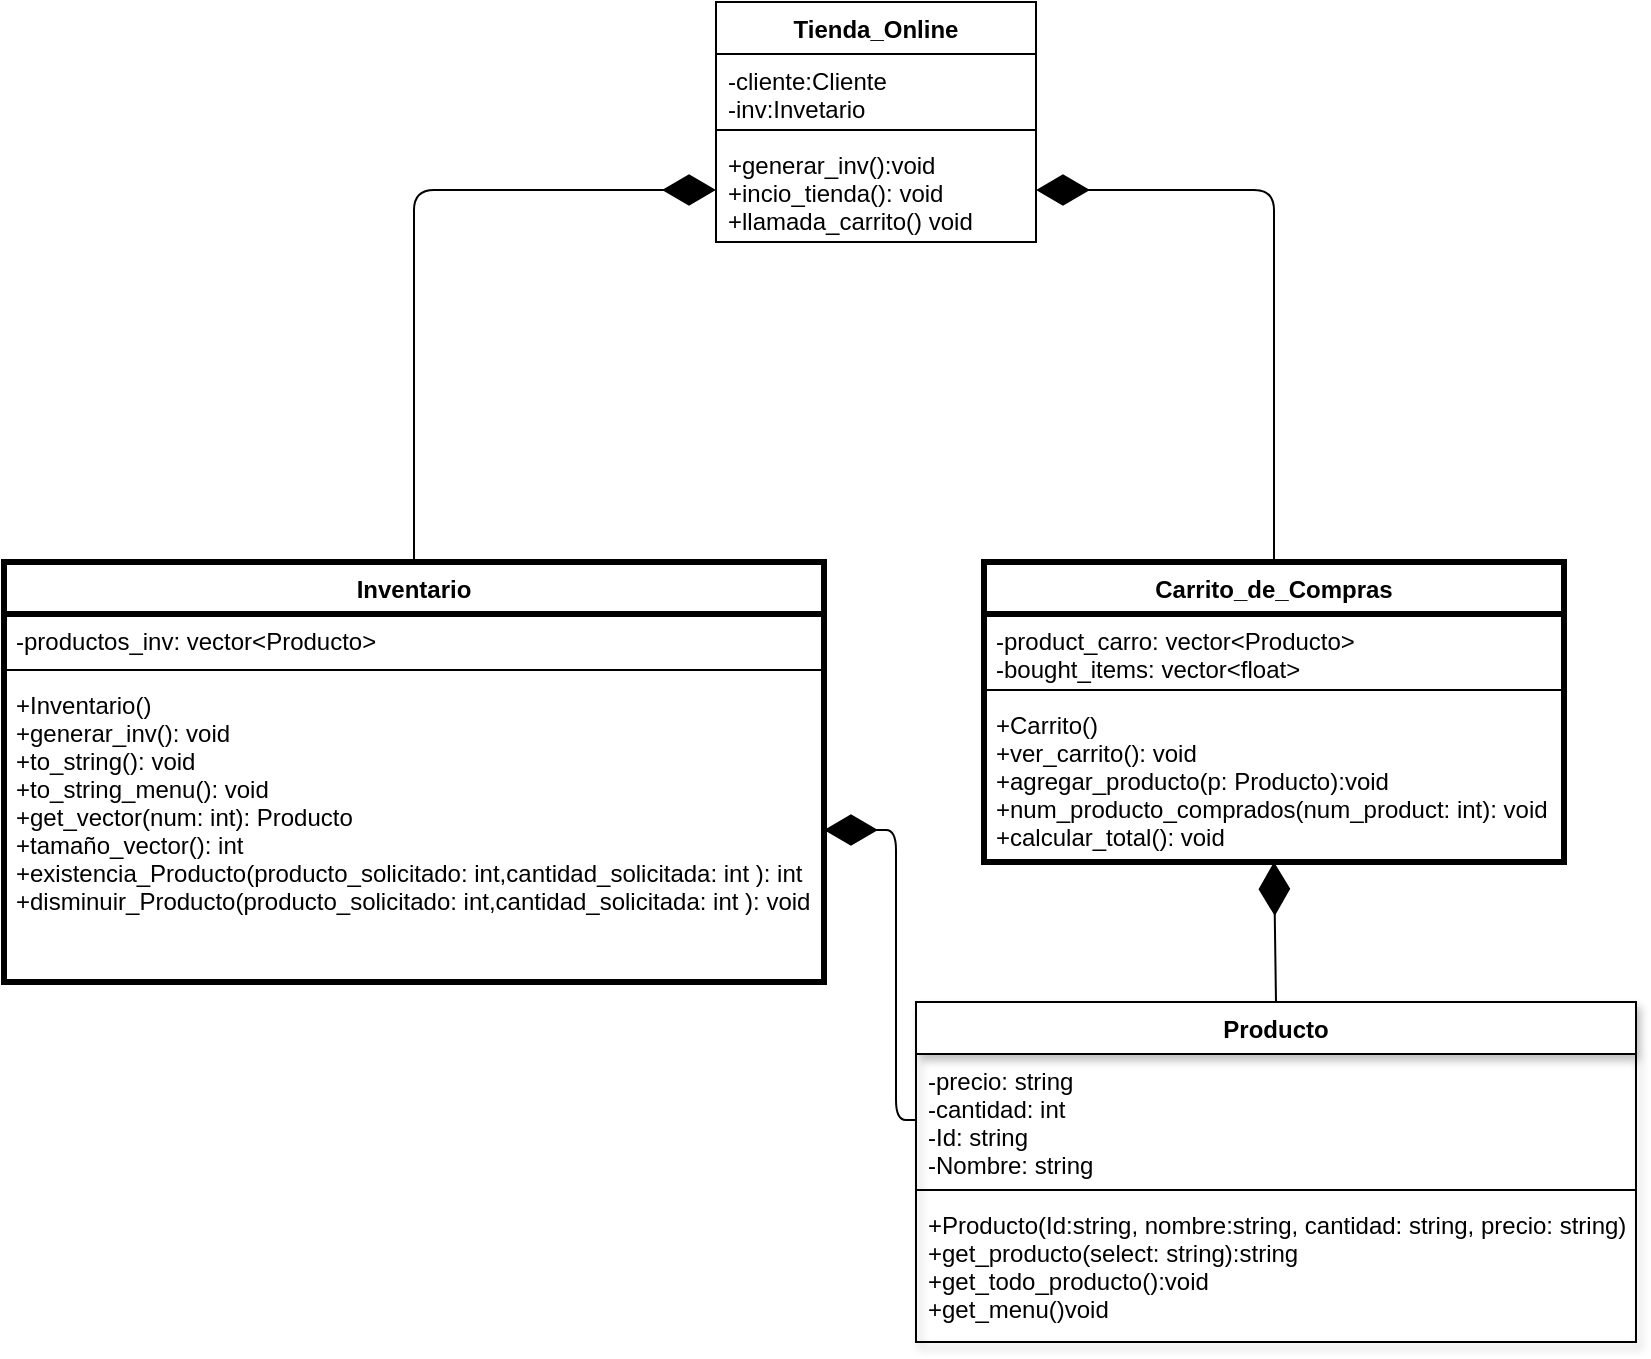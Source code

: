 <mxfile>
    <diagram id="bo0XrJl4yzLF0euh7jEk" name="Page-1">
        <mxGraphModel dx="1407" dy="1029" grid="1" gridSize="10" guides="1" tooltips="1" connect="1" arrows="1" fold="1" page="1" pageScale="1" pageWidth="827" pageHeight="1169" math="0" shadow="0">
            <root>
                <mxCell id="0"/>
                <mxCell id="1" parent="0"/>
                <mxCell id="16" value="Carrito_de_Compras" style="swimlane;fontStyle=1;align=center;verticalAlign=top;childLayout=stackLayout;horizontal=1;startSize=26;horizontalStack=0;resizeParent=1;resizeParentMax=0;resizeLast=0;collapsible=1;marginBottom=0;strokeWidth=3;" parent="1" vertex="1">
                    <mxGeometry x="496" y="310" width="290" height="150" as="geometry"/>
                </mxCell>
                <mxCell id="17" value="-product_carro: vector&lt;Producto&gt;&#10;-bought_items: vector&lt;float&gt;" style="text;strokeColor=none;fillColor=none;align=left;verticalAlign=top;spacingLeft=4;spacingRight=4;overflow=hidden;rotatable=0;points=[[0,0.5],[1,0.5]];portConstraint=eastwest;" parent="16" vertex="1">
                    <mxGeometry y="26" width="290" height="34" as="geometry"/>
                </mxCell>
                <mxCell id="18" value="" style="line;strokeWidth=1;fillColor=none;align=left;verticalAlign=middle;spacingTop=-1;spacingLeft=3;spacingRight=3;rotatable=0;labelPosition=right;points=[];portConstraint=eastwest;" parent="16" vertex="1">
                    <mxGeometry y="60" width="290" height="8" as="geometry"/>
                </mxCell>
                <mxCell id="19" value="+Carrito()&#10;+ver_carrito(): void&#10;+agregar_producto(p: Producto):void&#10;+num_producto_comprados(num_product: int): void&#10;+calcular_total(): void" style="text;strokeColor=none;fillColor=none;align=left;verticalAlign=top;spacingLeft=4;spacingRight=4;overflow=hidden;rotatable=0;points=[[0,0.5],[1,0.5]];portConstraint=eastwest;" parent="16" vertex="1">
                    <mxGeometry y="68" width="290" height="82" as="geometry"/>
                </mxCell>
                <mxCell id="24" value="Inventario" style="swimlane;fontStyle=1;align=center;verticalAlign=top;childLayout=stackLayout;horizontal=1;startSize=26;horizontalStack=0;resizeParent=1;resizeParentMax=0;resizeLast=0;collapsible=1;marginBottom=0;strokeWidth=3;" parent="1" vertex="1">
                    <mxGeometry x="6" y="310" width="410" height="210" as="geometry"/>
                </mxCell>
                <mxCell id="25" value="-productos_inv: vector&lt;Producto&gt;" style="text;strokeColor=none;fillColor=none;align=left;verticalAlign=top;spacingLeft=4;spacingRight=4;overflow=hidden;rotatable=0;points=[[0,0.5],[1,0.5]];portConstraint=eastwest;" parent="24" vertex="1">
                    <mxGeometry y="26" width="410" height="24" as="geometry"/>
                </mxCell>
                <mxCell id="26" value="" style="line;strokeWidth=1;fillColor=none;align=left;verticalAlign=middle;spacingTop=-1;spacingLeft=3;spacingRight=3;rotatable=0;labelPosition=right;points=[];portConstraint=eastwest;" parent="24" vertex="1">
                    <mxGeometry y="50" width="410" height="8" as="geometry"/>
                </mxCell>
                <mxCell id="27" value="+Inventario()&#10;+generar_inv(): void&#10;+to_string(): void&#10;+to_string_menu(): void&#10;+get_vector(num: int): Producto&#10;+tamaño_vector(): int&#10;+existencia_Producto(producto_solicitado: int,cantidad_solicitada: int ): int&#10;+disminuir_Producto(producto_solicitado: int,cantidad_solicitada: int ): void" style="text;strokeColor=none;fillColor=none;align=left;verticalAlign=top;spacingLeft=4;spacingRight=4;overflow=hidden;rotatable=0;points=[[0,0.5],[1,0.5]];portConstraint=eastwest;" parent="24" vertex="1">
                    <mxGeometry y="58" width="410" height="152" as="geometry"/>
                </mxCell>
                <mxCell id="35" value="" style="endArrow=diamondThin;endFill=1;endSize=24;html=1;entryX=1;entryY=0.5;entryDx=0;entryDy=0;exitX=0;exitY=0.515;exitDx=0;exitDy=0;exitPerimeter=0;" parent="1" source="45" target="27" edge="1">
                    <mxGeometry width="160" relative="1" as="geometry">
                        <mxPoint x="331" y="200" as="sourcePoint"/>
                        <mxPoint x="491" y="200" as="targetPoint"/>
                        <Array as="points">
                            <mxPoint x="452" y="589"/>
                            <mxPoint x="452" y="444"/>
                        </Array>
                    </mxGeometry>
                </mxCell>
                <mxCell id="36" value="" style="endArrow=diamondThin;endFill=1;endSize=24;html=1;entryX=0.5;entryY=1;entryDx=0;entryDy=0;exitX=0.5;exitY=0;exitDx=0;exitDy=0;" parent="1" source="44" target="16" edge="1">
                    <mxGeometry width="160" relative="1" as="geometry">
                        <mxPoint x="431" y="260" as="sourcePoint"/>
                        <mxPoint x="591" y="260" as="targetPoint"/>
                    </mxGeometry>
                </mxCell>
                <mxCell id="37" value="Tienda_Online" style="swimlane;fontStyle=1;align=center;verticalAlign=top;childLayout=stackLayout;horizontal=1;startSize=26;horizontalStack=0;resizeParent=1;resizeParentMax=0;resizeLast=0;collapsible=1;marginBottom=0;" parent="1" vertex="1">
                    <mxGeometry x="362" y="30" width="160" height="120" as="geometry"/>
                </mxCell>
                <mxCell id="38" value="-cliente:Cliente&#10;-inv:Invetario&#10;&#10;" style="text;strokeColor=none;fillColor=none;align=left;verticalAlign=top;spacingLeft=4;spacingRight=4;overflow=hidden;rotatable=0;points=[[0,0.5],[1,0.5]];portConstraint=eastwest;" parent="37" vertex="1">
                    <mxGeometry y="26" width="160" height="34" as="geometry"/>
                </mxCell>
                <mxCell id="39" value="" style="line;strokeWidth=1;fillColor=none;align=left;verticalAlign=middle;spacingTop=-1;spacingLeft=3;spacingRight=3;rotatable=0;labelPosition=right;points=[];portConstraint=eastwest;" parent="37" vertex="1">
                    <mxGeometry y="60" width="160" height="8" as="geometry"/>
                </mxCell>
                <mxCell id="40" value="+generar_inv():void&#10;+incio_tienda(): void&#10;+llamada_carrito() void" style="text;strokeColor=none;fillColor=none;align=left;verticalAlign=top;spacingLeft=4;spacingRight=4;overflow=hidden;rotatable=0;points=[[0,0.5],[1,0.5]];portConstraint=eastwest;" parent="37" vertex="1">
                    <mxGeometry y="68" width="160" height="52" as="geometry"/>
                </mxCell>
                <mxCell id="44" value="Producto" style="swimlane;fontStyle=1;align=center;verticalAlign=top;childLayout=stackLayout;horizontal=1;startSize=26;horizontalStack=0;resizeParent=1;resizeParentMax=0;resizeLast=0;collapsible=1;marginBottom=0;shadow=1;" parent="1" vertex="1">
                    <mxGeometry x="462" y="530" width="360" height="170" as="geometry"/>
                </mxCell>
                <mxCell id="45" value="-precio: string&#10;-cantidad: int&#10;-Id: string&#10;-Nombre: string" style="text;strokeColor=none;fillColor=none;align=left;verticalAlign=top;spacingLeft=4;spacingRight=4;overflow=hidden;rotatable=0;points=[[0,0.5],[1,0.5]];portConstraint=eastwest;" parent="44" vertex="1">
                    <mxGeometry y="26" width="360" height="64" as="geometry"/>
                </mxCell>
                <mxCell id="46" value="" style="line;strokeWidth=1;fillColor=none;align=left;verticalAlign=middle;spacingTop=-1;spacingLeft=3;spacingRight=3;rotatable=0;labelPosition=right;points=[];portConstraint=eastwest;" parent="44" vertex="1">
                    <mxGeometry y="90" width="360" height="8" as="geometry"/>
                </mxCell>
                <mxCell id="47" value="+Producto(Id:string, nombre:string, cantidad: string, precio: string)&#10;+get_producto(select: string):string&#10;+get_todo_producto():void&#10;+get_menu()void" style="text;strokeColor=none;fillColor=none;align=left;verticalAlign=top;spacingLeft=4;spacingRight=4;overflow=hidden;rotatable=0;points=[[0,0.5],[1,0.5]];portConstraint=eastwest;" parent="44" vertex="1">
                    <mxGeometry y="98" width="360" height="72" as="geometry"/>
                </mxCell>
                <mxCell id="49" value="" style="endArrow=diamondThin;endFill=1;endSize=24;html=1;entryX=1;entryY=0.5;entryDx=0;entryDy=0;exitX=0.5;exitY=0;exitDx=0;exitDy=0;" edge="1" parent="1" source="16" target="40">
                    <mxGeometry width="160" relative="1" as="geometry">
                        <mxPoint x="641.38" y="270" as="sourcePoint"/>
                        <mxPoint x="640.38" y="200" as="targetPoint"/>
                        <Array as="points">
                            <mxPoint x="641" y="124"/>
                        </Array>
                    </mxGeometry>
                </mxCell>
                <mxCell id="51" value="" style="endArrow=diamondThin;endFill=1;endSize=24;html=1;exitX=0.5;exitY=0;exitDx=0;exitDy=0;entryX=0;entryY=0.5;entryDx=0;entryDy=0;" edge="1" parent="1" source="24" target="40">
                    <mxGeometry width="160" relative="1" as="geometry">
                        <mxPoint x="233" y="190" as="sourcePoint"/>
                        <mxPoint x="211" y="110" as="targetPoint"/>
                        <Array as="points">
                            <mxPoint x="211" y="124"/>
                        </Array>
                    </mxGeometry>
                </mxCell>
            </root>
        </mxGraphModel>
    </diagram>
</mxfile>
